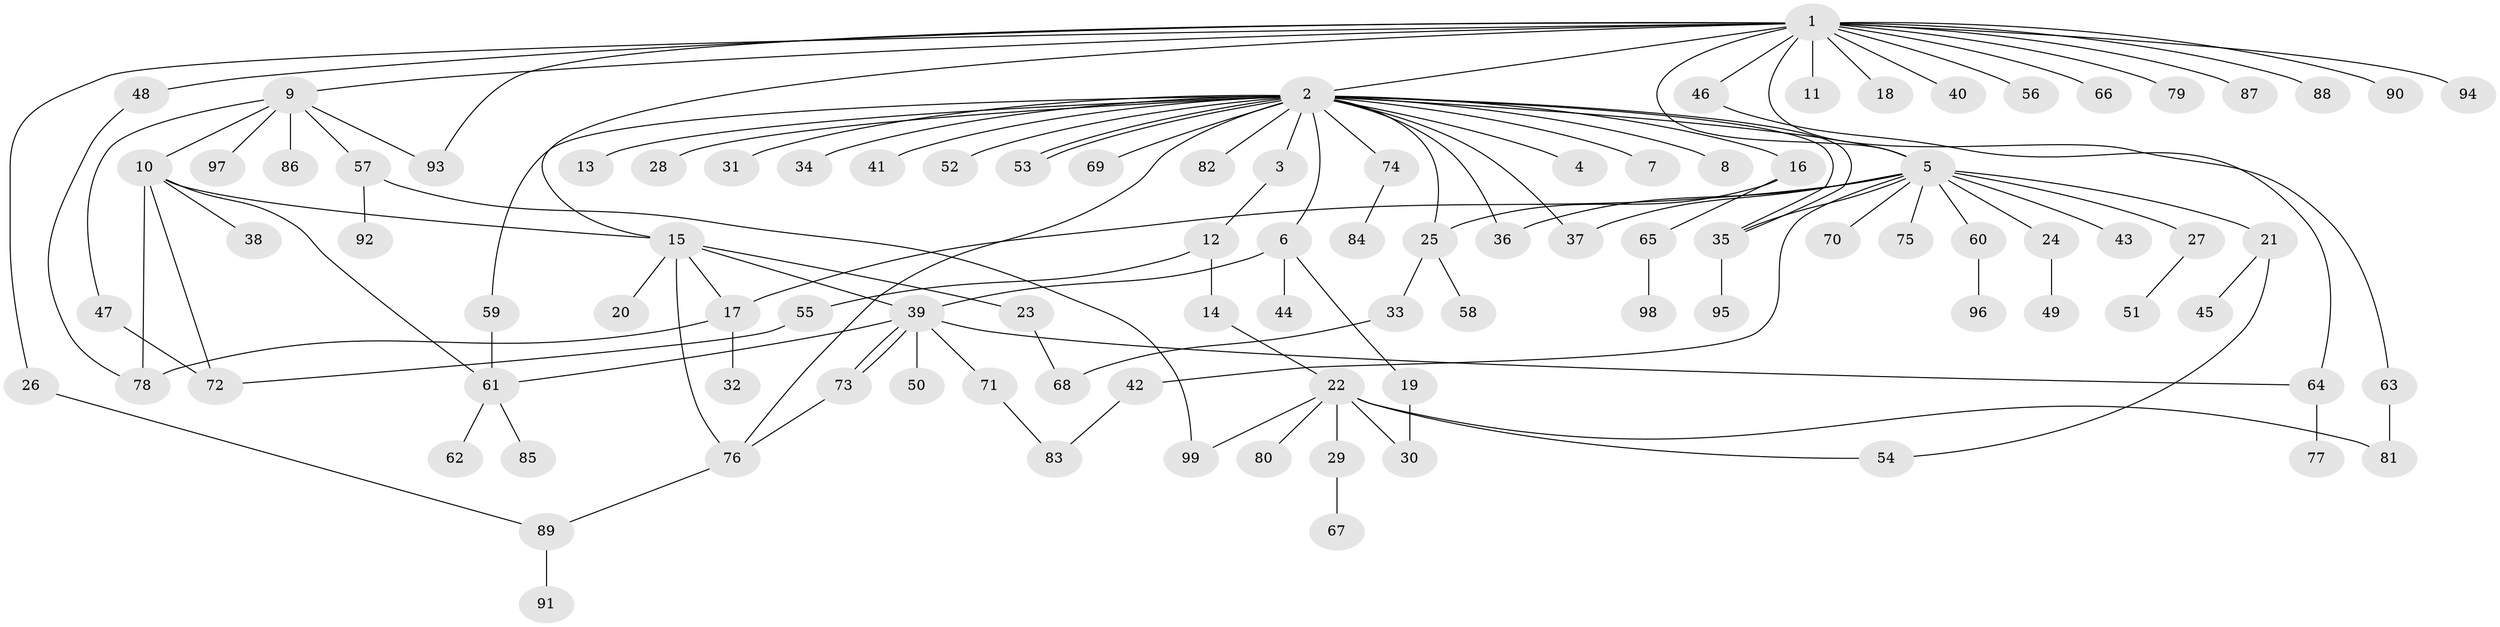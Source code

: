 // coarse degree distribution, {1: 0.8135593220338984, 26: 0.01694915254237288, 4: 0.01694915254237288, 2: 0.06779661016949153, 5: 0.05084745762711865, 23: 0.01694915254237288, 8: 0.01694915254237288}
// Generated by graph-tools (version 1.1) at 2025/50/03/04/25 21:50:53]
// undirected, 99 vertices, 126 edges
graph export_dot {
graph [start="1"]
  node [color=gray90,style=filled];
  1;
  2;
  3;
  4;
  5;
  6;
  7;
  8;
  9;
  10;
  11;
  12;
  13;
  14;
  15;
  16;
  17;
  18;
  19;
  20;
  21;
  22;
  23;
  24;
  25;
  26;
  27;
  28;
  29;
  30;
  31;
  32;
  33;
  34;
  35;
  36;
  37;
  38;
  39;
  40;
  41;
  42;
  43;
  44;
  45;
  46;
  47;
  48;
  49;
  50;
  51;
  52;
  53;
  54;
  55;
  56;
  57;
  58;
  59;
  60;
  61;
  62;
  63;
  64;
  65;
  66;
  67;
  68;
  69;
  70;
  71;
  72;
  73;
  74;
  75;
  76;
  77;
  78;
  79;
  80;
  81;
  82;
  83;
  84;
  85;
  86;
  87;
  88;
  89;
  90;
  91;
  92;
  93;
  94;
  95;
  96;
  97;
  98;
  99;
  1 -- 2;
  1 -- 5;
  1 -- 9;
  1 -- 11;
  1 -- 15;
  1 -- 18;
  1 -- 26;
  1 -- 40;
  1 -- 46;
  1 -- 48;
  1 -- 56;
  1 -- 63;
  1 -- 66;
  1 -- 79;
  1 -- 87;
  1 -- 88;
  1 -- 90;
  1 -- 93;
  1 -- 94;
  2 -- 3;
  2 -- 4;
  2 -- 5;
  2 -- 6;
  2 -- 7;
  2 -- 8;
  2 -- 13;
  2 -- 16;
  2 -- 25;
  2 -- 28;
  2 -- 31;
  2 -- 34;
  2 -- 35;
  2 -- 35;
  2 -- 36;
  2 -- 37;
  2 -- 41;
  2 -- 52;
  2 -- 53;
  2 -- 53;
  2 -- 59;
  2 -- 69;
  2 -- 74;
  2 -- 76;
  2 -- 82;
  3 -- 12;
  5 -- 17;
  5 -- 21;
  5 -- 24;
  5 -- 27;
  5 -- 35;
  5 -- 36;
  5 -- 37;
  5 -- 42;
  5 -- 43;
  5 -- 60;
  5 -- 70;
  5 -- 75;
  6 -- 19;
  6 -- 39;
  6 -- 44;
  9 -- 10;
  9 -- 47;
  9 -- 57;
  9 -- 86;
  9 -- 93;
  9 -- 97;
  10 -- 15;
  10 -- 38;
  10 -- 61;
  10 -- 72;
  10 -- 78;
  12 -- 14;
  12 -- 55;
  14 -- 22;
  15 -- 17;
  15 -- 20;
  15 -- 23;
  15 -- 39;
  15 -- 76;
  16 -- 25;
  16 -- 65;
  17 -- 32;
  17 -- 78;
  19 -- 30;
  21 -- 45;
  21 -- 54;
  22 -- 29;
  22 -- 30;
  22 -- 54;
  22 -- 80;
  22 -- 81;
  22 -- 99;
  23 -- 68;
  24 -- 49;
  25 -- 33;
  25 -- 58;
  26 -- 89;
  27 -- 51;
  29 -- 67;
  33 -- 68;
  35 -- 95;
  39 -- 50;
  39 -- 61;
  39 -- 64;
  39 -- 71;
  39 -- 73;
  39 -- 73;
  42 -- 83;
  46 -- 64;
  47 -- 72;
  48 -- 78;
  55 -- 72;
  57 -- 92;
  57 -- 99;
  59 -- 61;
  60 -- 96;
  61 -- 62;
  61 -- 85;
  63 -- 81;
  64 -- 77;
  65 -- 98;
  71 -- 83;
  73 -- 76;
  74 -- 84;
  76 -- 89;
  89 -- 91;
}
